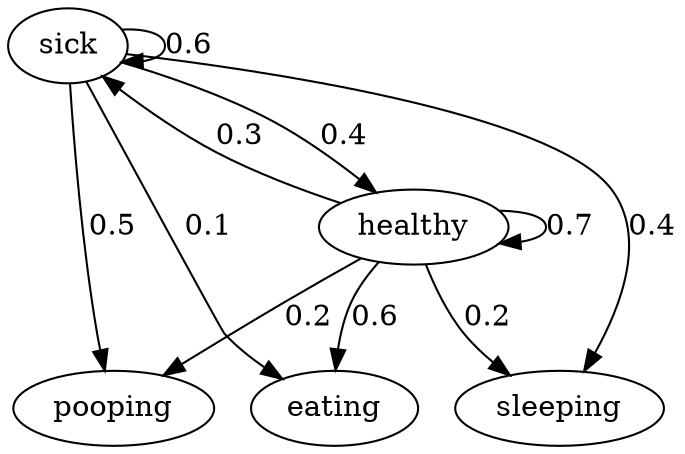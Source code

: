 digraph "" {
pooping;
sleeping;
eating;
sick;
healthy;
sick -> pooping  [key=0, label="0.5", weight="0.5"];
sick -> sleeping  [key=0, label="0.4", weight="0.4"];
sick -> eating  [key=0, label="0.1", weight="0.1"];
sick -> sick  [key=0, label="0.6", weight="0.6"];
sick -> healthy  [key=0, label="0.4", weight="0.4"];
healthy -> pooping  [key=0, label="0.2", weight="0.2"];
healthy -> eating  [key=0, label="0.6", weight="0.6"];
healthy -> sick  [key=0, label="0.3", weight="0.3"];
healthy -> sleeping  [key=0, label="0.2", weight="0.2"];
healthy -> healthy  [key=0, label="0.7", weight="0.7"];
}
